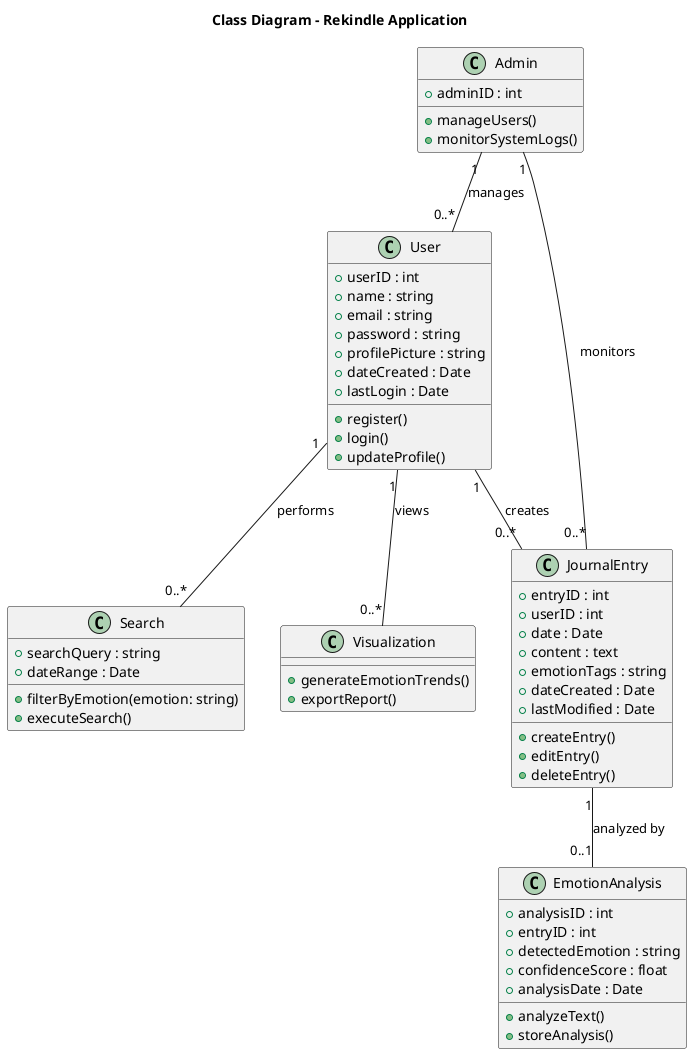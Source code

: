 @startuml class_diagram
title Class Diagram - Rekindle Application

' User Class
class User {
    + userID : int
    + name : string
    + email : string
    + password : string
    + profilePicture : string
    + dateCreated : Date
    + lastLogin : Date
    + register()
    + login()
    + updateProfile()
}

' Journal Entry Class
class JournalEntry {
    + entryID : int
    + userID : int
    + date : Date
    + content : text
    + emotionTags : string
    + dateCreated : Date
    + lastModified : Date
    + createEntry()
    + editEntry()
    + deleteEntry()
}

' Emotion Analysis Class
class EmotionAnalysis {
    + analysisID : int
    + entryID : int
    + detectedEmotion : string
    + confidenceScore : float
    + analysisDate : Date
    + analyzeText()
    + storeAnalysis()
}

' Search Class
class Search {
    + searchQuery : string
    + dateRange : Date
    + filterByEmotion(emotion: string)
    + executeSearch()
}

' Visualization Class
class Visualization {
    + generateEmotionTrends()
    + exportReport()
}

' Admin Class
class Admin {
    + adminID : int
    + manageUsers()
    + monitorSystemLogs()
}

' Relationships and Multiplicity
User "1" -- "0..*" JournalEntry : creates
JournalEntry "1" -- "0..1" EmotionAnalysis : analyzed by
User "1" -- "0..*" Search : performs
User "1" -- "0..*" Visualization : views
Admin "1" -- "0..*" User : manages
Admin "1" -- "0..*" JournalEntry : monitors
